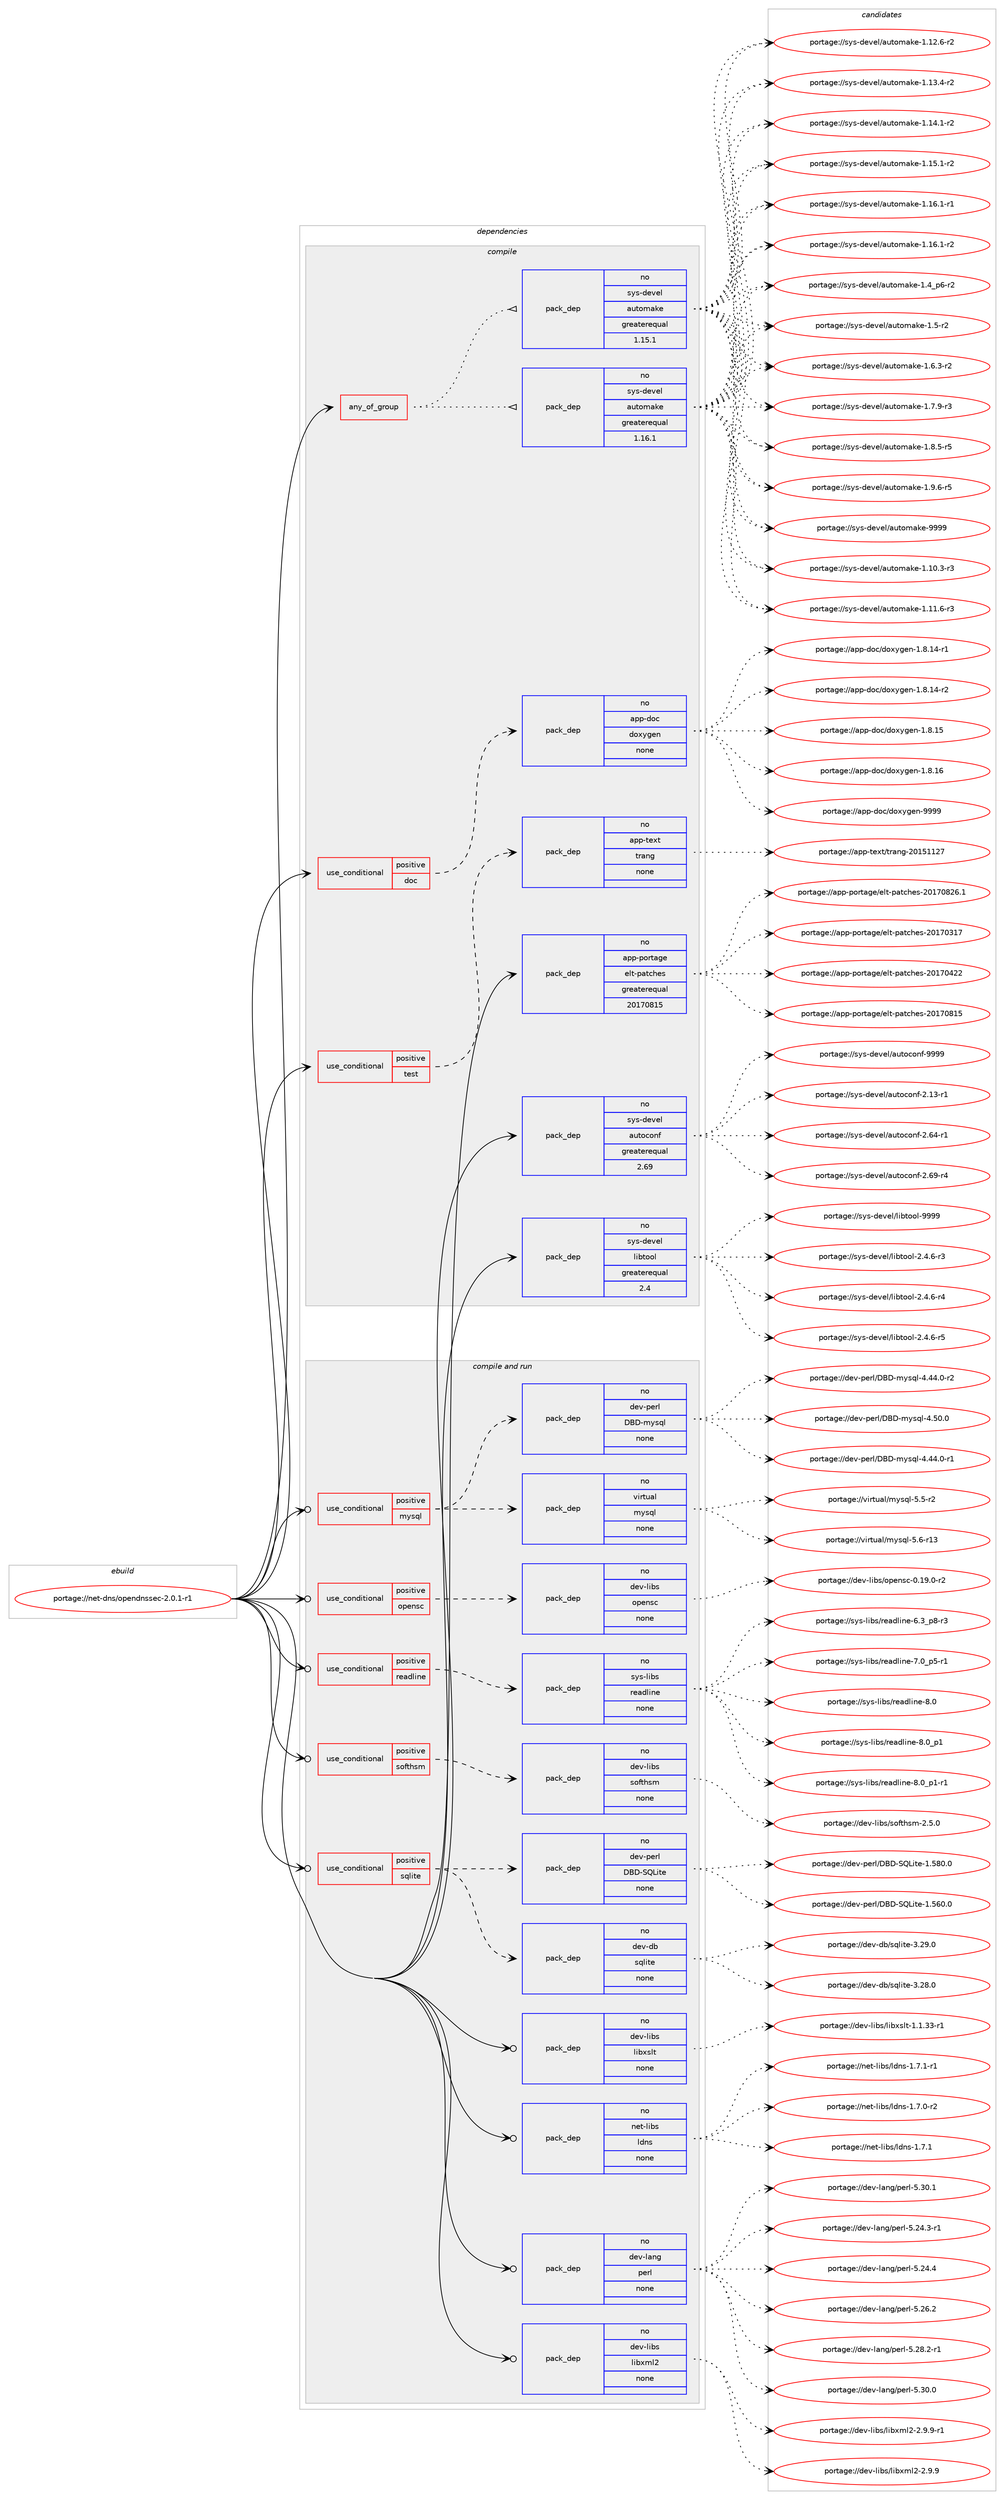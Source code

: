 digraph prolog {

# *************
# Graph options
# *************

newrank=true;
concentrate=true;
compound=true;
graph [rankdir=LR,fontname=Helvetica,fontsize=10,ranksep=1.5];#, ranksep=2.5, nodesep=0.2];
edge  [arrowhead=vee];
node  [fontname=Helvetica,fontsize=10];

# **********
# The ebuild
# **********

subgraph cluster_leftcol {
color=gray;
rank=same;
label=<<i>ebuild</i>>;
id [label="portage://net-dns/opendnssec-2.0.1-r1", color=red, width=4, href="../net-dns/opendnssec-2.0.1-r1.svg"];
}

# ****************
# The dependencies
# ****************

subgraph cluster_midcol {
color=gray;
label=<<i>dependencies</i>>;
subgraph cluster_compile {
fillcolor="#eeeeee";
style=filled;
label=<<i>compile</i>>;
subgraph any5655 {
dependency351391 [label=<<TABLE BORDER="0" CELLBORDER="1" CELLSPACING="0" CELLPADDING="4"><TR><TD CELLPADDING="10">any_of_group</TD></TR></TABLE>>, shape=none, color=red];subgraph pack257815 {
dependency351392 [label=<<TABLE BORDER="0" CELLBORDER="1" CELLSPACING="0" CELLPADDING="4" WIDTH="220"><TR><TD ROWSPAN="6" CELLPADDING="30">pack_dep</TD></TR><TR><TD WIDTH="110">no</TD></TR><TR><TD>sys-devel</TD></TR><TR><TD>automake</TD></TR><TR><TD>greaterequal</TD></TR><TR><TD>1.16.1</TD></TR></TABLE>>, shape=none, color=blue];
}
dependency351391:e -> dependency351392:w [weight=20,style="dotted",arrowhead="oinv"];
subgraph pack257816 {
dependency351393 [label=<<TABLE BORDER="0" CELLBORDER="1" CELLSPACING="0" CELLPADDING="4" WIDTH="220"><TR><TD ROWSPAN="6" CELLPADDING="30">pack_dep</TD></TR><TR><TD WIDTH="110">no</TD></TR><TR><TD>sys-devel</TD></TR><TR><TD>automake</TD></TR><TR><TD>greaterequal</TD></TR><TR><TD>1.15.1</TD></TR></TABLE>>, shape=none, color=blue];
}
dependency351391:e -> dependency351393:w [weight=20,style="dotted",arrowhead="oinv"];
}
id:e -> dependency351391:w [weight=20,style="solid",arrowhead="vee"];
subgraph cond87776 {
dependency351394 [label=<<TABLE BORDER="0" CELLBORDER="1" CELLSPACING="0" CELLPADDING="4"><TR><TD ROWSPAN="3" CELLPADDING="10">use_conditional</TD></TR><TR><TD>positive</TD></TR><TR><TD>doc</TD></TR></TABLE>>, shape=none, color=red];
subgraph pack257817 {
dependency351395 [label=<<TABLE BORDER="0" CELLBORDER="1" CELLSPACING="0" CELLPADDING="4" WIDTH="220"><TR><TD ROWSPAN="6" CELLPADDING="30">pack_dep</TD></TR><TR><TD WIDTH="110">no</TD></TR><TR><TD>app-doc</TD></TR><TR><TD>doxygen</TD></TR><TR><TD>none</TD></TR><TR><TD></TD></TR></TABLE>>, shape=none, color=blue];
}
dependency351394:e -> dependency351395:w [weight=20,style="dashed",arrowhead="vee"];
}
id:e -> dependency351394:w [weight=20,style="solid",arrowhead="vee"];
subgraph cond87777 {
dependency351396 [label=<<TABLE BORDER="0" CELLBORDER="1" CELLSPACING="0" CELLPADDING="4"><TR><TD ROWSPAN="3" CELLPADDING="10">use_conditional</TD></TR><TR><TD>positive</TD></TR><TR><TD>test</TD></TR></TABLE>>, shape=none, color=red];
subgraph pack257818 {
dependency351397 [label=<<TABLE BORDER="0" CELLBORDER="1" CELLSPACING="0" CELLPADDING="4" WIDTH="220"><TR><TD ROWSPAN="6" CELLPADDING="30">pack_dep</TD></TR><TR><TD WIDTH="110">no</TD></TR><TR><TD>app-text</TD></TR><TR><TD>trang</TD></TR><TR><TD>none</TD></TR><TR><TD></TD></TR></TABLE>>, shape=none, color=blue];
}
dependency351396:e -> dependency351397:w [weight=20,style="dashed",arrowhead="vee"];
}
id:e -> dependency351396:w [weight=20,style="solid",arrowhead="vee"];
subgraph pack257819 {
dependency351398 [label=<<TABLE BORDER="0" CELLBORDER="1" CELLSPACING="0" CELLPADDING="4" WIDTH="220"><TR><TD ROWSPAN="6" CELLPADDING="30">pack_dep</TD></TR><TR><TD WIDTH="110">no</TD></TR><TR><TD>app-portage</TD></TR><TR><TD>elt-patches</TD></TR><TR><TD>greaterequal</TD></TR><TR><TD>20170815</TD></TR></TABLE>>, shape=none, color=blue];
}
id:e -> dependency351398:w [weight=20,style="solid",arrowhead="vee"];
subgraph pack257820 {
dependency351399 [label=<<TABLE BORDER="0" CELLBORDER="1" CELLSPACING="0" CELLPADDING="4" WIDTH="220"><TR><TD ROWSPAN="6" CELLPADDING="30">pack_dep</TD></TR><TR><TD WIDTH="110">no</TD></TR><TR><TD>sys-devel</TD></TR><TR><TD>autoconf</TD></TR><TR><TD>greaterequal</TD></TR><TR><TD>2.69</TD></TR></TABLE>>, shape=none, color=blue];
}
id:e -> dependency351399:w [weight=20,style="solid",arrowhead="vee"];
subgraph pack257821 {
dependency351400 [label=<<TABLE BORDER="0" CELLBORDER="1" CELLSPACING="0" CELLPADDING="4" WIDTH="220"><TR><TD ROWSPAN="6" CELLPADDING="30">pack_dep</TD></TR><TR><TD WIDTH="110">no</TD></TR><TR><TD>sys-devel</TD></TR><TR><TD>libtool</TD></TR><TR><TD>greaterequal</TD></TR><TR><TD>2.4</TD></TR></TABLE>>, shape=none, color=blue];
}
id:e -> dependency351400:w [weight=20,style="solid",arrowhead="vee"];
}
subgraph cluster_compileandrun {
fillcolor="#eeeeee";
style=filled;
label=<<i>compile and run</i>>;
subgraph cond87778 {
dependency351401 [label=<<TABLE BORDER="0" CELLBORDER="1" CELLSPACING="0" CELLPADDING="4"><TR><TD ROWSPAN="3" CELLPADDING="10">use_conditional</TD></TR><TR><TD>positive</TD></TR><TR><TD>mysql</TD></TR></TABLE>>, shape=none, color=red];
subgraph pack257822 {
dependency351402 [label=<<TABLE BORDER="0" CELLBORDER="1" CELLSPACING="0" CELLPADDING="4" WIDTH="220"><TR><TD ROWSPAN="6" CELLPADDING="30">pack_dep</TD></TR><TR><TD WIDTH="110">no</TD></TR><TR><TD>virtual</TD></TR><TR><TD>mysql</TD></TR><TR><TD>none</TD></TR><TR><TD></TD></TR></TABLE>>, shape=none, color=blue];
}
dependency351401:e -> dependency351402:w [weight=20,style="dashed",arrowhead="vee"];
subgraph pack257823 {
dependency351403 [label=<<TABLE BORDER="0" CELLBORDER="1" CELLSPACING="0" CELLPADDING="4" WIDTH="220"><TR><TD ROWSPAN="6" CELLPADDING="30">pack_dep</TD></TR><TR><TD WIDTH="110">no</TD></TR><TR><TD>dev-perl</TD></TR><TR><TD>DBD-mysql</TD></TR><TR><TD>none</TD></TR><TR><TD></TD></TR></TABLE>>, shape=none, color=blue];
}
dependency351401:e -> dependency351403:w [weight=20,style="dashed",arrowhead="vee"];
}
id:e -> dependency351401:w [weight=20,style="solid",arrowhead="odotvee"];
subgraph cond87779 {
dependency351404 [label=<<TABLE BORDER="0" CELLBORDER="1" CELLSPACING="0" CELLPADDING="4"><TR><TD ROWSPAN="3" CELLPADDING="10">use_conditional</TD></TR><TR><TD>positive</TD></TR><TR><TD>opensc</TD></TR></TABLE>>, shape=none, color=red];
subgraph pack257824 {
dependency351405 [label=<<TABLE BORDER="0" CELLBORDER="1" CELLSPACING="0" CELLPADDING="4" WIDTH="220"><TR><TD ROWSPAN="6" CELLPADDING="30">pack_dep</TD></TR><TR><TD WIDTH="110">no</TD></TR><TR><TD>dev-libs</TD></TR><TR><TD>opensc</TD></TR><TR><TD>none</TD></TR><TR><TD></TD></TR></TABLE>>, shape=none, color=blue];
}
dependency351404:e -> dependency351405:w [weight=20,style="dashed",arrowhead="vee"];
}
id:e -> dependency351404:w [weight=20,style="solid",arrowhead="odotvee"];
subgraph cond87780 {
dependency351406 [label=<<TABLE BORDER="0" CELLBORDER="1" CELLSPACING="0" CELLPADDING="4"><TR><TD ROWSPAN="3" CELLPADDING="10">use_conditional</TD></TR><TR><TD>positive</TD></TR><TR><TD>readline</TD></TR></TABLE>>, shape=none, color=red];
subgraph pack257825 {
dependency351407 [label=<<TABLE BORDER="0" CELLBORDER="1" CELLSPACING="0" CELLPADDING="4" WIDTH="220"><TR><TD ROWSPAN="6" CELLPADDING="30">pack_dep</TD></TR><TR><TD WIDTH="110">no</TD></TR><TR><TD>sys-libs</TD></TR><TR><TD>readline</TD></TR><TR><TD>none</TD></TR><TR><TD></TD></TR></TABLE>>, shape=none, color=blue];
}
dependency351406:e -> dependency351407:w [weight=20,style="dashed",arrowhead="vee"];
}
id:e -> dependency351406:w [weight=20,style="solid",arrowhead="odotvee"];
subgraph cond87781 {
dependency351408 [label=<<TABLE BORDER="0" CELLBORDER="1" CELLSPACING="0" CELLPADDING="4"><TR><TD ROWSPAN="3" CELLPADDING="10">use_conditional</TD></TR><TR><TD>positive</TD></TR><TR><TD>softhsm</TD></TR></TABLE>>, shape=none, color=red];
subgraph pack257826 {
dependency351409 [label=<<TABLE BORDER="0" CELLBORDER="1" CELLSPACING="0" CELLPADDING="4" WIDTH="220"><TR><TD ROWSPAN="6" CELLPADDING="30">pack_dep</TD></TR><TR><TD WIDTH="110">no</TD></TR><TR><TD>dev-libs</TD></TR><TR><TD>softhsm</TD></TR><TR><TD>none</TD></TR><TR><TD></TD></TR></TABLE>>, shape=none, color=blue];
}
dependency351408:e -> dependency351409:w [weight=20,style="dashed",arrowhead="vee"];
}
id:e -> dependency351408:w [weight=20,style="solid",arrowhead="odotvee"];
subgraph cond87782 {
dependency351410 [label=<<TABLE BORDER="0" CELLBORDER="1" CELLSPACING="0" CELLPADDING="4"><TR><TD ROWSPAN="3" CELLPADDING="10">use_conditional</TD></TR><TR><TD>positive</TD></TR><TR><TD>sqlite</TD></TR></TABLE>>, shape=none, color=red];
subgraph pack257827 {
dependency351411 [label=<<TABLE BORDER="0" CELLBORDER="1" CELLSPACING="0" CELLPADDING="4" WIDTH="220"><TR><TD ROWSPAN="6" CELLPADDING="30">pack_dep</TD></TR><TR><TD WIDTH="110">no</TD></TR><TR><TD>dev-db</TD></TR><TR><TD>sqlite</TD></TR><TR><TD>none</TD></TR><TR><TD></TD></TR></TABLE>>, shape=none, color=blue];
}
dependency351410:e -> dependency351411:w [weight=20,style="dashed",arrowhead="vee"];
subgraph pack257828 {
dependency351412 [label=<<TABLE BORDER="0" CELLBORDER="1" CELLSPACING="0" CELLPADDING="4" WIDTH="220"><TR><TD ROWSPAN="6" CELLPADDING="30">pack_dep</TD></TR><TR><TD WIDTH="110">no</TD></TR><TR><TD>dev-perl</TD></TR><TR><TD>DBD-SQLite</TD></TR><TR><TD>none</TD></TR><TR><TD></TD></TR></TABLE>>, shape=none, color=blue];
}
dependency351410:e -> dependency351412:w [weight=20,style="dashed",arrowhead="vee"];
}
id:e -> dependency351410:w [weight=20,style="solid",arrowhead="odotvee"];
subgraph pack257829 {
dependency351413 [label=<<TABLE BORDER="0" CELLBORDER="1" CELLSPACING="0" CELLPADDING="4" WIDTH="220"><TR><TD ROWSPAN="6" CELLPADDING="30">pack_dep</TD></TR><TR><TD WIDTH="110">no</TD></TR><TR><TD>dev-lang</TD></TR><TR><TD>perl</TD></TR><TR><TD>none</TD></TR><TR><TD></TD></TR></TABLE>>, shape=none, color=blue];
}
id:e -> dependency351413:w [weight=20,style="solid",arrowhead="odotvee"];
subgraph pack257830 {
dependency351414 [label=<<TABLE BORDER="0" CELLBORDER="1" CELLSPACING="0" CELLPADDING="4" WIDTH="220"><TR><TD ROWSPAN="6" CELLPADDING="30">pack_dep</TD></TR><TR><TD WIDTH="110">no</TD></TR><TR><TD>dev-libs</TD></TR><TR><TD>libxml2</TD></TR><TR><TD>none</TD></TR><TR><TD></TD></TR></TABLE>>, shape=none, color=blue];
}
id:e -> dependency351414:w [weight=20,style="solid",arrowhead="odotvee"];
subgraph pack257831 {
dependency351415 [label=<<TABLE BORDER="0" CELLBORDER="1" CELLSPACING="0" CELLPADDING="4" WIDTH="220"><TR><TD ROWSPAN="6" CELLPADDING="30">pack_dep</TD></TR><TR><TD WIDTH="110">no</TD></TR><TR><TD>dev-libs</TD></TR><TR><TD>libxslt</TD></TR><TR><TD>none</TD></TR><TR><TD></TD></TR></TABLE>>, shape=none, color=blue];
}
id:e -> dependency351415:w [weight=20,style="solid",arrowhead="odotvee"];
subgraph pack257832 {
dependency351416 [label=<<TABLE BORDER="0" CELLBORDER="1" CELLSPACING="0" CELLPADDING="4" WIDTH="220"><TR><TD ROWSPAN="6" CELLPADDING="30">pack_dep</TD></TR><TR><TD WIDTH="110">no</TD></TR><TR><TD>net-libs</TD></TR><TR><TD>ldns</TD></TR><TR><TD>none</TD></TR><TR><TD></TD></TR></TABLE>>, shape=none, color=blue];
}
id:e -> dependency351416:w [weight=20,style="solid",arrowhead="odotvee"];
}
subgraph cluster_run {
fillcolor="#eeeeee";
style=filled;
label=<<i>run</i>>;
}
}

# **************
# The candidates
# **************

subgraph cluster_choices {
rank=same;
color=gray;
label=<<i>candidates</i>>;

subgraph choice257815 {
color=black;
nodesep=1;
choiceportage11512111545100101118101108479711711611110997107101454946494846514511451 [label="portage://sys-devel/automake-1.10.3-r3", color=red, width=4,href="../sys-devel/automake-1.10.3-r3.svg"];
choiceportage11512111545100101118101108479711711611110997107101454946494946544511451 [label="portage://sys-devel/automake-1.11.6-r3", color=red, width=4,href="../sys-devel/automake-1.11.6-r3.svg"];
choiceportage11512111545100101118101108479711711611110997107101454946495046544511450 [label="portage://sys-devel/automake-1.12.6-r2", color=red, width=4,href="../sys-devel/automake-1.12.6-r2.svg"];
choiceportage11512111545100101118101108479711711611110997107101454946495146524511450 [label="portage://sys-devel/automake-1.13.4-r2", color=red, width=4,href="../sys-devel/automake-1.13.4-r2.svg"];
choiceportage11512111545100101118101108479711711611110997107101454946495246494511450 [label="portage://sys-devel/automake-1.14.1-r2", color=red, width=4,href="../sys-devel/automake-1.14.1-r2.svg"];
choiceportage11512111545100101118101108479711711611110997107101454946495346494511450 [label="portage://sys-devel/automake-1.15.1-r2", color=red, width=4,href="../sys-devel/automake-1.15.1-r2.svg"];
choiceportage11512111545100101118101108479711711611110997107101454946495446494511449 [label="portage://sys-devel/automake-1.16.1-r1", color=red, width=4,href="../sys-devel/automake-1.16.1-r1.svg"];
choiceportage11512111545100101118101108479711711611110997107101454946495446494511450 [label="portage://sys-devel/automake-1.16.1-r2", color=red, width=4,href="../sys-devel/automake-1.16.1-r2.svg"];
choiceportage115121115451001011181011084797117116111109971071014549465295112544511450 [label="portage://sys-devel/automake-1.4_p6-r2", color=red, width=4,href="../sys-devel/automake-1.4_p6-r2.svg"];
choiceportage11512111545100101118101108479711711611110997107101454946534511450 [label="portage://sys-devel/automake-1.5-r2", color=red, width=4,href="../sys-devel/automake-1.5-r2.svg"];
choiceportage115121115451001011181011084797117116111109971071014549465446514511450 [label="portage://sys-devel/automake-1.6.3-r2", color=red, width=4,href="../sys-devel/automake-1.6.3-r2.svg"];
choiceportage115121115451001011181011084797117116111109971071014549465546574511451 [label="portage://sys-devel/automake-1.7.9-r3", color=red, width=4,href="../sys-devel/automake-1.7.9-r3.svg"];
choiceportage115121115451001011181011084797117116111109971071014549465646534511453 [label="portage://sys-devel/automake-1.8.5-r5", color=red, width=4,href="../sys-devel/automake-1.8.5-r5.svg"];
choiceportage115121115451001011181011084797117116111109971071014549465746544511453 [label="portage://sys-devel/automake-1.9.6-r5", color=red, width=4,href="../sys-devel/automake-1.9.6-r5.svg"];
choiceportage115121115451001011181011084797117116111109971071014557575757 [label="portage://sys-devel/automake-9999", color=red, width=4,href="../sys-devel/automake-9999.svg"];
dependency351392:e -> choiceportage11512111545100101118101108479711711611110997107101454946494846514511451:w [style=dotted,weight="100"];
dependency351392:e -> choiceportage11512111545100101118101108479711711611110997107101454946494946544511451:w [style=dotted,weight="100"];
dependency351392:e -> choiceportage11512111545100101118101108479711711611110997107101454946495046544511450:w [style=dotted,weight="100"];
dependency351392:e -> choiceportage11512111545100101118101108479711711611110997107101454946495146524511450:w [style=dotted,weight="100"];
dependency351392:e -> choiceportage11512111545100101118101108479711711611110997107101454946495246494511450:w [style=dotted,weight="100"];
dependency351392:e -> choiceportage11512111545100101118101108479711711611110997107101454946495346494511450:w [style=dotted,weight="100"];
dependency351392:e -> choiceportage11512111545100101118101108479711711611110997107101454946495446494511449:w [style=dotted,weight="100"];
dependency351392:e -> choiceportage11512111545100101118101108479711711611110997107101454946495446494511450:w [style=dotted,weight="100"];
dependency351392:e -> choiceportage115121115451001011181011084797117116111109971071014549465295112544511450:w [style=dotted,weight="100"];
dependency351392:e -> choiceportage11512111545100101118101108479711711611110997107101454946534511450:w [style=dotted,weight="100"];
dependency351392:e -> choiceportage115121115451001011181011084797117116111109971071014549465446514511450:w [style=dotted,weight="100"];
dependency351392:e -> choiceportage115121115451001011181011084797117116111109971071014549465546574511451:w [style=dotted,weight="100"];
dependency351392:e -> choiceportage115121115451001011181011084797117116111109971071014549465646534511453:w [style=dotted,weight="100"];
dependency351392:e -> choiceportage115121115451001011181011084797117116111109971071014549465746544511453:w [style=dotted,weight="100"];
dependency351392:e -> choiceportage115121115451001011181011084797117116111109971071014557575757:w [style=dotted,weight="100"];
}
subgraph choice257816 {
color=black;
nodesep=1;
choiceportage11512111545100101118101108479711711611110997107101454946494846514511451 [label="portage://sys-devel/automake-1.10.3-r3", color=red, width=4,href="../sys-devel/automake-1.10.3-r3.svg"];
choiceportage11512111545100101118101108479711711611110997107101454946494946544511451 [label="portage://sys-devel/automake-1.11.6-r3", color=red, width=4,href="../sys-devel/automake-1.11.6-r3.svg"];
choiceportage11512111545100101118101108479711711611110997107101454946495046544511450 [label="portage://sys-devel/automake-1.12.6-r2", color=red, width=4,href="../sys-devel/automake-1.12.6-r2.svg"];
choiceportage11512111545100101118101108479711711611110997107101454946495146524511450 [label="portage://sys-devel/automake-1.13.4-r2", color=red, width=4,href="../sys-devel/automake-1.13.4-r2.svg"];
choiceportage11512111545100101118101108479711711611110997107101454946495246494511450 [label="portage://sys-devel/automake-1.14.1-r2", color=red, width=4,href="../sys-devel/automake-1.14.1-r2.svg"];
choiceportage11512111545100101118101108479711711611110997107101454946495346494511450 [label="portage://sys-devel/automake-1.15.1-r2", color=red, width=4,href="../sys-devel/automake-1.15.1-r2.svg"];
choiceportage11512111545100101118101108479711711611110997107101454946495446494511449 [label="portage://sys-devel/automake-1.16.1-r1", color=red, width=4,href="../sys-devel/automake-1.16.1-r1.svg"];
choiceportage11512111545100101118101108479711711611110997107101454946495446494511450 [label="portage://sys-devel/automake-1.16.1-r2", color=red, width=4,href="../sys-devel/automake-1.16.1-r2.svg"];
choiceportage115121115451001011181011084797117116111109971071014549465295112544511450 [label="portage://sys-devel/automake-1.4_p6-r2", color=red, width=4,href="../sys-devel/automake-1.4_p6-r2.svg"];
choiceportage11512111545100101118101108479711711611110997107101454946534511450 [label="portage://sys-devel/automake-1.5-r2", color=red, width=4,href="../sys-devel/automake-1.5-r2.svg"];
choiceportage115121115451001011181011084797117116111109971071014549465446514511450 [label="portage://sys-devel/automake-1.6.3-r2", color=red, width=4,href="../sys-devel/automake-1.6.3-r2.svg"];
choiceportage115121115451001011181011084797117116111109971071014549465546574511451 [label="portage://sys-devel/automake-1.7.9-r3", color=red, width=4,href="../sys-devel/automake-1.7.9-r3.svg"];
choiceportage115121115451001011181011084797117116111109971071014549465646534511453 [label="portage://sys-devel/automake-1.8.5-r5", color=red, width=4,href="../sys-devel/automake-1.8.5-r5.svg"];
choiceportage115121115451001011181011084797117116111109971071014549465746544511453 [label="portage://sys-devel/automake-1.9.6-r5", color=red, width=4,href="../sys-devel/automake-1.9.6-r5.svg"];
choiceportage115121115451001011181011084797117116111109971071014557575757 [label="portage://sys-devel/automake-9999", color=red, width=4,href="../sys-devel/automake-9999.svg"];
dependency351393:e -> choiceportage11512111545100101118101108479711711611110997107101454946494846514511451:w [style=dotted,weight="100"];
dependency351393:e -> choiceportage11512111545100101118101108479711711611110997107101454946494946544511451:w [style=dotted,weight="100"];
dependency351393:e -> choiceportage11512111545100101118101108479711711611110997107101454946495046544511450:w [style=dotted,weight="100"];
dependency351393:e -> choiceportage11512111545100101118101108479711711611110997107101454946495146524511450:w [style=dotted,weight="100"];
dependency351393:e -> choiceportage11512111545100101118101108479711711611110997107101454946495246494511450:w [style=dotted,weight="100"];
dependency351393:e -> choiceportage11512111545100101118101108479711711611110997107101454946495346494511450:w [style=dotted,weight="100"];
dependency351393:e -> choiceportage11512111545100101118101108479711711611110997107101454946495446494511449:w [style=dotted,weight="100"];
dependency351393:e -> choiceportage11512111545100101118101108479711711611110997107101454946495446494511450:w [style=dotted,weight="100"];
dependency351393:e -> choiceportage115121115451001011181011084797117116111109971071014549465295112544511450:w [style=dotted,weight="100"];
dependency351393:e -> choiceportage11512111545100101118101108479711711611110997107101454946534511450:w [style=dotted,weight="100"];
dependency351393:e -> choiceportage115121115451001011181011084797117116111109971071014549465446514511450:w [style=dotted,weight="100"];
dependency351393:e -> choiceportage115121115451001011181011084797117116111109971071014549465546574511451:w [style=dotted,weight="100"];
dependency351393:e -> choiceportage115121115451001011181011084797117116111109971071014549465646534511453:w [style=dotted,weight="100"];
dependency351393:e -> choiceportage115121115451001011181011084797117116111109971071014549465746544511453:w [style=dotted,weight="100"];
dependency351393:e -> choiceportage115121115451001011181011084797117116111109971071014557575757:w [style=dotted,weight="100"];
}
subgraph choice257817 {
color=black;
nodesep=1;
choiceportage97112112451001119947100111120121103101110454946564649524511449 [label="portage://app-doc/doxygen-1.8.14-r1", color=red, width=4,href="../app-doc/doxygen-1.8.14-r1.svg"];
choiceportage97112112451001119947100111120121103101110454946564649524511450 [label="portage://app-doc/doxygen-1.8.14-r2", color=red, width=4,href="../app-doc/doxygen-1.8.14-r2.svg"];
choiceportage9711211245100111994710011112012110310111045494656464953 [label="portage://app-doc/doxygen-1.8.15", color=red, width=4,href="../app-doc/doxygen-1.8.15.svg"];
choiceportage9711211245100111994710011112012110310111045494656464954 [label="portage://app-doc/doxygen-1.8.16", color=red, width=4,href="../app-doc/doxygen-1.8.16.svg"];
choiceportage971121124510011199471001111201211031011104557575757 [label="portage://app-doc/doxygen-9999", color=red, width=4,href="../app-doc/doxygen-9999.svg"];
dependency351395:e -> choiceportage97112112451001119947100111120121103101110454946564649524511449:w [style=dotted,weight="100"];
dependency351395:e -> choiceportage97112112451001119947100111120121103101110454946564649524511450:w [style=dotted,weight="100"];
dependency351395:e -> choiceportage9711211245100111994710011112012110310111045494656464953:w [style=dotted,weight="100"];
dependency351395:e -> choiceportage9711211245100111994710011112012110310111045494656464954:w [style=dotted,weight="100"];
dependency351395:e -> choiceportage971121124510011199471001111201211031011104557575757:w [style=dotted,weight="100"];
}
subgraph choice257818 {
color=black;
nodesep=1;
choiceportage97112112451161011201164711611497110103455048495349495055 [label="portage://app-text/trang-20151127", color=red, width=4,href="../app-text/trang-20151127.svg"];
dependency351397:e -> choiceportage97112112451161011201164711611497110103455048495349495055:w [style=dotted,weight="100"];
}
subgraph choice257819 {
color=black;
nodesep=1;
choiceportage97112112451121111141169710310147101108116451129711699104101115455048495548514955 [label="portage://app-portage/elt-patches-20170317", color=red, width=4,href="../app-portage/elt-patches-20170317.svg"];
choiceportage97112112451121111141169710310147101108116451129711699104101115455048495548525050 [label="portage://app-portage/elt-patches-20170422", color=red, width=4,href="../app-portage/elt-patches-20170422.svg"];
choiceportage97112112451121111141169710310147101108116451129711699104101115455048495548564953 [label="portage://app-portage/elt-patches-20170815", color=red, width=4,href="../app-portage/elt-patches-20170815.svg"];
choiceportage971121124511211111411697103101471011081164511297116991041011154550484955485650544649 [label="portage://app-portage/elt-patches-20170826.1", color=red, width=4,href="../app-portage/elt-patches-20170826.1.svg"];
dependency351398:e -> choiceportage97112112451121111141169710310147101108116451129711699104101115455048495548514955:w [style=dotted,weight="100"];
dependency351398:e -> choiceportage97112112451121111141169710310147101108116451129711699104101115455048495548525050:w [style=dotted,weight="100"];
dependency351398:e -> choiceportage97112112451121111141169710310147101108116451129711699104101115455048495548564953:w [style=dotted,weight="100"];
dependency351398:e -> choiceportage971121124511211111411697103101471011081164511297116991041011154550484955485650544649:w [style=dotted,weight="100"];
}
subgraph choice257820 {
color=black;
nodesep=1;
choiceportage1151211154510010111810110847971171161119911111010245504649514511449 [label="portage://sys-devel/autoconf-2.13-r1", color=red, width=4,href="../sys-devel/autoconf-2.13-r1.svg"];
choiceportage1151211154510010111810110847971171161119911111010245504654524511449 [label="portage://sys-devel/autoconf-2.64-r1", color=red, width=4,href="../sys-devel/autoconf-2.64-r1.svg"];
choiceportage1151211154510010111810110847971171161119911111010245504654574511452 [label="portage://sys-devel/autoconf-2.69-r4", color=red, width=4,href="../sys-devel/autoconf-2.69-r4.svg"];
choiceportage115121115451001011181011084797117116111991111101024557575757 [label="portage://sys-devel/autoconf-9999", color=red, width=4,href="../sys-devel/autoconf-9999.svg"];
dependency351399:e -> choiceportage1151211154510010111810110847971171161119911111010245504649514511449:w [style=dotted,weight="100"];
dependency351399:e -> choiceportage1151211154510010111810110847971171161119911111010245504654524511449:w [style=dotted,weight="100"];
dependency351399:e -> choiceportage1151211154510010111810110847971171161119911111010245504654574511452:w [style=dotted,weight="100"];
dependency351399:e -> choiceportage115121115451001011181011084797117116111991111101024557575757:w [style=dotted,weight="100"];
}
subgraph choice257821 {
color=black;
nodesep=1;
choiceportage1151211154510010111810110847108105981161111111084550465246544511451 [label="portage://sys-devel/libtool-2.4.6-r3", color=red, width=4,href="../sys-devel/libtool-2.4.6-r3.svg"];
choiceportage1151211154510010111810110847108105981161111111084550465246544511452 [label="portage://sys-devel/libtool-2.4.6-r4", color=red, width=4,href="../sys-devel/libtool-2.4.6-r4.svg"];
choiceportage1151211154510010111810110847108105981161111111084550465246544511453 [label="portage://sys-devel/libtool-2.4.6-r5", color=red, width=4,href="../sys-devel/libtool-2.4.6-r5.svg"];
choiceportage1151211154510010111810110847108105981161111111084557575757 [label="portage://sys-devel/libtool-9999", color=red, width=4,href="../sys-devel/libtool-9999.svg"];
dependency351400:e -> choiceportage1151211154510010111810110847108105981161111111084550465246544511451:w [style=dotted,weight="100"];
dependency351400:e -> choiceportage1151211154510010111810110847108105981161111111084550465246544511452:w [style=dotted,weight="100"];
dependency351400:e -> choiceportage1151211154510010111810110847108105981161111111084550465246544511453:w [style=dotted,weight="100"];
dependency351400:e -> choiceportage1151211154510010111810110847108105981161111111084557575757:w [style=dotted,weight="100"];
}
subgraph choice257822 {
color=black;
nodesep=1;
choiceportage1181051141161179710847109121115113108455346534511450 [label="portage://virtual/mysql-5.5-r2", color=red, width=4,href="../virtual/mysql-5.5-r2.svg"];
choiceportage118105114116117971084710912111511310845534654451144951 [label="portage://virtual/mysql-5.6-r13", color=red, width=4,href="../virtual/mysql-5.6-r13.svg"];
dependency351402:e -> choiceportage1181051141161179710847109121115113108455346534511450:w [style=dotted,weight="100"];
dependency351402:e -> choiceportage118105114116117971084710912111511310845534654451144951:w [style=dotted,weight="100"];
}
subgraph choice257823 {
color=black;
nodesep=1;
choiceportage100101118451121011141084768666845109121115113108455246525246484511449 [label="portage://dev-perl/DBD-mysql-4.44.0-r1", color=red, width=4,href="../dev-perl/DBD-mysql-4.44.0-r1.svg"];
choiceportage100101118451121011141084768666845109121115113108455246525246484511450 [label="portage://dev-perl/DBD-mysql-4.44.0-r2", color=red, width=4,href="../dev-perl/DBD-mysql-4.44.0-r2.svg"];
choiceportage10010111845112101114108476866684510912111511310845524653484648 [label="portage://dev-perl/DBD-mysql-4.50.0", color=red, width=4,href="../dev-perl/DBD-mysql-4.50.0.svg"];
dependency351403:e -> choiceportage100101118451121011141084768666845109121115113108455246525246484511449:w [style=dotted,weight="100"];
dependency351403:e -> choiceportage100101118451121011141084768666845109121115113108455246525246484511450:w [style=dotted,weight="100"];
dependency351403:e -> choiceportage10010111845112101114108476866684510912111511310845524653484648:w [style=dotted,weight="100"];
}
subgraph choice257824 {
color=black;
nodesep=1;
choiceportage10010111845108105981154711111210111011599454846495746484511450 [label="portage://dev-libs/opensc-0.19.0-r2", color=red, width=4,href="../dev-libs/opensc-0.19.0-r2.svg"];
dependency351405:e -> choiceportage10010111845108105981154711111210111011599454846495746484511450:w [style=dotted,weight="100"];
}
subgraph choice257825 {
color=black;
nodesep=1;
choiceportage115121115451081059811547114101971001081051101014554465195112564511451 [label="portage://sys-libs/readline-6.3_p8-r3", color=red, width=4,href="../sys-libs/readline-6.3_p8-r3.svg"];
choiceportage115121115451081059811547114101971001081051101014555464895112534511449 [label="portage://sys-libs/readline-7.0_p5-r1", color=red, width=4,href="../sys-libs/readline-7.0_p5-r1.svg"];
choiceportage1151211154510810598115471141019710010810511010145564648 [label="portage://sys-libs/readline-8.0", color=red, width=4,href="../sys-libs/readline-8.0.svg"];
choiceportage11512111545108105981154711410197100108105110101455646489511249 [label="portage://sys-libs/readline-8.0_p1", color=red, width=4,href="../sys-libs/readline-8.0_p1.svg"];
choiceportage115121115451081059811547114101971001081051101014556464895112494511449 [label="portage://sys-libs/readline-8.0_p1-r1", color=red, width=4,href="../sys-libs/readline-8.0_p1-r1.svg"];
dependency351407:e -> choiceportage115121115451081059811547114101971001081051101014554465195112564511451:w [style=dotted,weight="100"];
dependency351407:e -> choiceportage115121115451081059811547114101971001081051101014555464895112534511449:w [style=dotted,weight="100"];
dependency351407:e -> choiceportage1151211154510810598115471141019710010810511010145564648:w [style=dotted,weight="100"];
dependency351407:e -> choiceportage11512111545108105981154711410197100108105110101455646489511249:w [style=dotted,weight="100"];
dependency351407:e -> choiceportage115121115451081059811547114101971001081051101014556464895112494511449:w [style=dotted,weight="100"];
}
subgraph choice257826 {
color=black;
nodesep=1;
choiceportage100101118451081059811547115111102116104115109455046534648 [label="portage://dev-libs/softhsm-2.5.0", color=red, width=4,href="../dev-libs/softhsm-2.5.0.svg"];
dependency351409:e -> choiceportage100101118451081059811547115111102116104115109455046534648:w [style=dotted,weight="100"];
}
subgraph choice257827 {
color=black;
nodesep=1;
choiceportage10010111845100984711511310810511610145514650564648 [label="portage://dev-db/sqlite-3.28.0", color=red, width=4,href="../dev-db/sqlite-3.28.0.svg"];
choiceportage10010111845100984711511310810511610145514650574648 [label="portage://dev-db/sqlite-3.29.0", color=red, width=4,href="../dev-db/sqlite-3.29.0.svg"];
dependency351411:e -> choiceportage10010111845100984711511310810511610145514650564648:w [style=dotted,weight="100"];
dependency351411:e -> choiceportage10010111845100984711511310810511610145514650574648:w [style=dotted,weight="100"];
}
subgraph choice257828 {
color=black;
nodesep=1;
choiceportage1001011184511210111410847686668458381761051161014549465354484648 [label="portage://dev-perl/DBD-SQLite-1.560.0", color=red, width=4,href="../dev-perl/DBD-SQLite-1.560.0.svg"];
choiceportage1001011184511210111410847686668458381761051161014549465356484648 [label="portage://dev-perl/DBD-SQLite-1.580.0", color=red, width=4,href="../dev-perl/DBD-SQLite-1.580.0.svg"];
dependency351412:e -> choiceportage1001011184511210111410847686668458381761051161014549465354484648:w [style=dotted,weight="100"];
dependency351412:e -> choiceportage1001011184511210111410847686668458381761051161014549465356484648:w [style=dotted,weight="100"];
}
subgraph choice257829 {
color=black;
nodesep=1;
choiceportage100101118451089711010347112101114108455346505246514511449 [label="portage://dev-lang/perl-5.24.3-r1", color=red, width=4,href="../dev-lang/perl-5.24.3-r1.svg"];
choiceportage10010111845108971101034711210111410845534650524652 [label="portage://dev-lang/perl-5.24.4", color=red, width=4,href="../dev-lang/perl-5.24.4.svg"];
choiceportage10010111845108971101034711210111410845534650544650 [label="portage://dev-lang/perl-5.26.2", color=red, width=4,href="../dev-lang/perl-5.26.2.svg"];
choiceportage100101118451089711010347112101114108455346505646504511449 [label="portage://dev-lang/perl-5.28.2-r1", color=red, width=4,href="../dev-lang/perl-5.28.2-r1.svg"];
choiceportage10010111845108971101034711210111410845534651484648 [label="portage://dev-lang/perl-5.30.0", color=red, width=4,href="../dev-lang/perl-5.30.0.svg"];
choiceportage10010111845108971101034711210111410845534651484649 [label="portage://dev-lang/perl-5.30.1", color=red, width=4,href="../dev-lang/perl-5.30.1.svg"];
dependency351413:e -> choiceportage100101118451089711010347112101114108455346505246514511449:w [style=dotted,weight="100"];
dependency351413:e -> choiceportage10010111845108971101034711210111410845534650524652:w [style=dotted,weight="100"];
dependency351413:e -> choiceportage10010111845108971101034711210111410845534650544650:w [style=dotted,weight="100"];
dependency351413:e -> choiceportage100101118451089711010347112101114108455346505646504511449:w [style=dotted,weight="100"];
dependency351413:e -> choiceportage10010111845108971101034711210111410845534651484648:w [style=dotted,weight="100"];
dependency351413:e -> choiceportage10010111845108971101034711210111410845534651484649:w [style=dotted,weight="100"];
}
subgraph choice257830 {
color=black;
nodesep=1;
choiceportage1001011184510810598115471081059812010910850455046574657 [label="portage://dev-libs/libxml2-2.9.9", color=red, width=4,href="../dev-libs/libxml2-2.9.9.svg"];
choiceportage10010111845108105981154710810598120109108504550465746574511449 [label="portage://dev-libs/libxml2-2.9.9-r1", color=red, width=4,href="../dev-libs/libxml2-2.9.9-r1.svg"];
dependency351414:e -> choiceportage1001011184510810598115471081059812010910850455046574657:w [style=dotted,weight="100"];
dependency351414:e -> choiceportage10010111845108105981154710810598120109108504550465746574511449:w [style=dotted,weight="100"];
}
subgraph choice257831 {
color=black;
nodesep=1;
choiceportage10010111845108105981154710810598120115108116454946494651514511449 [label="portage://dev-libs/libxslt-1.1.33-r1", color=red, width=4,href="../dev-libs/libxslt-1.1.33-r1.svg"];
dependency351415:e -> choiceportage10010111845108105981154710810598120115108116454946494651514511449:w [style=dotted,weight="100"];
}
subgraph choice257832 {
color=black;
nodesep=1;
choiceportage1101011164510810598115471081001101154549465546484511450 [label="portage://net-libs/ldns-1.7.0-r2", color=red, width=4,href="../net-libs/ldns-1.7.0-r2.svg"];
choiceportage110101116451081059811547108100110115454946554649 [label="portage://net-libs/ldns-1.7.1", color=red, width=4,href="../net-libs/ldns-1.7.1.svg"];
choiceportage1101011164510810598115471081001101154549465546494511449 [label="portage://net-libs/ldns-1.7.1-r1", color=red, width=4,href="../net-libs/ldns-1.7.1-r1.svg"];
dependency351416:e -> choiceportage1101011164510810598115471081001101154549465546484511450:w [style=dotted,weight="100"];
dependency351416:e -> choiceportage110101116451081059811547108100110115454946554649:w [style=dotted,weight="100"];
dependency351416:e -> choiceportage1101011164510810598115471081001101154549465546494511449:w [style=dotted,weight="100"];
}
}

}
